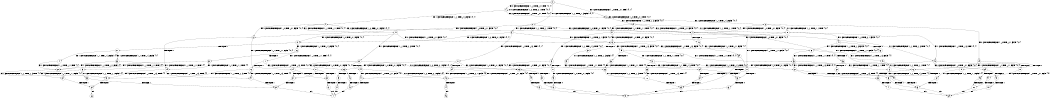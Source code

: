 digraph BCG {
size = "7, 10.5";
center = TRUE;
node [shape = circle];
0 [peripheries = 2];
0 -> 1 [label = "EX !0 !ATOMIC_EXCH_BRANCH (1, +0, TRUE, +0, 1, TRUE) !{0, 1}"];
0 -> 2 [label = "EX !1 !ATOMIC_EXCH_BRANCH (1, +1, TRUE, +1, 3, FALSE) !{0, 1}"];
0 -> 3 [label = "EX !0 !ATOMIC_EXCH_BRANCH (1, +0, TRUE, +0, 1, TRUE) !{0, 1}"];
1 -> 1 [label = "EX !0 !ATOMIC_EXCH_BRANCH (1, +0, TRUE, +0, 1, TRUE) !{0, 1}"];
1 -> 4 [label = "EX !1 !ATOMIC_EXCH_BRANCH (1, +1, TRUE, +1, 3, FALSE) !{0, 1}"];
1 -> 3 [label = "EX !0 !ATOMIC_EXCH_BRANCH (1, +0, TRUE, +0, 1, TRUE) !{0, 1}"];
2 -> 5 [label = "EX !1 !ATOMIC_EXCH_BRANCH (1, +1, TRUE, +1, 1, TRUE) !{0, 1}"];
2 -> 6 [label = "EX !0 !ATOMIC_EXCH_BRANCH (1, +0, TRUE, +0, 1, FALSE) !{0, 1}"];
2 -> 7 [label = "EX !0 !ATOMIC_EXCH_BRANCH (1, +0, TRUE, +0, 1, FALSE) !{0, 1}"];
3 -> 8 [label = "EX !1 !ATOMIC_EXCH_BRANCH (1, +1, TRUE, +1, 3, FALSE) !{0, 1}"];
3 -> 3 [label = "EX !0 !ATOMIC_EXCH_BRANCH (1, +0, TRUE, +0, 1, TRUE) !{0, 1}"];
3 -> 9 [label = "EX !1 !ATOMIC_EXCH_BRANCH (1, +1, TRUE, +1, 3, FALSE) !{0, 1}"];
4 -> 6 [label = "EX !0 !ATOMIC_EXCH_BRANCH (1, +0, TRUE, +0, 1, FALSE) !{0, 1}"];
4 -> 10 [label = "EX !1 !ATOMIC_EXCH_BRANCH (1, +1, TRUE, +1, 1, TRUE) !{0, 1}"];
4 -> 7 [label = "EX !0 !ATOMIC_EXCH_BRANCH (1, +0, TRUE, +0, 1, FALSE) !{0, 1}"];
5 -> 11 [label = "EX !1 !ATOMIC_EXCH_BRANCH (1, +1, TRUE, +1, 3, TRUE) !{0, 1}"];
5 -> 12 [label = "EX !0 !ATOMIC_EXCH_BRANCH (1, +0, TRUE, +0, 1, FALSE) !{0, 1}"];
5 -> 13 [label = "EX !0 !ATOMIC_EXCH_BRANCH (1, +0, TRUE, +0, 1, FALSE) !{0, 1}"];
6 -> 14 [label = "EX !1 !ATOMIC_EXCH_BRANCH (1, +1, TRUE, +1, 1, FALSE) !{0, 1}"];
6 -> 15 [label = "TERMINATE !0"];
7 -> 16 [label = "EX !1 !ATOMIC_EXCH_BRANCH (1, +1, TRUE, +1, 1, FALSE) !{0, 1}"];
7 -> 17 [label = "EX !1 !ATOMIC_EXCH_BRANCH (1, +1, TRUE, +1, 1, FALSE) !{0, 1}"];
7 -> 18 [label = "TERMINATE !0"];
8 -> 19 [label = "EX !0 !ATOMIC_EXCH_BRANCH (1, +0, TRUE, +0, 1, FALSE) !{0, 1}"];
8 -> 20 [label = "EX !1 !ATOMIC_EXCH_BRANCH (1, +1, TRUE, +1, 1, TRUE) !{0, 1}"];
8 -> 7 [label = "EX !0 !ATOMIC_EXCH_BRANCH (1, +0, TRUE, +0, 1, FALSE) !{0, 1}"];
9 -> 20 [label = "EX !1 !ATOMIC_EXCH_BRANCH (1, +1, TRUE, +1, 1, TRUE) !{0, 1}"];
9 -> 7 [label = "EX !0 !ATOMIC_EXCH_BRANCH (1, +0, TRUE, +0, 1, FALSE) !{0, 1}"];
9 -> 21 [label = "EX !1 !ATOMIC_EXCH_BRANCH (1, +1, TRUE, +1, 1, TRUE) !{0, 1}"];
10 -> 12 [label = "EX !0 !ATOMIC_EXCH_BRANCH (1, +0, TRUE, +0, 1, FALSE) !{0, 1}"];
10 -> 22 [label = "EX !1 !ATOMIC_EXCH_BRANCH (1, +1, TRUE, +1, 3, TRUE) !{0, 1}"];
10 -> 13 [label = "EX !0 !ATOMIC_EXCH_BRANCH (1, +0, TRUE, +0, 1, FALSE) !{0, 1}"];
11 -> 23 [label = "EX !0 !ATOMIC_EXCH_BRANCH (1, +0, TRUE, +0, 1, FALSE) !{0, 1}"];
11 -> 24 [label = "TERMINATE !1"];
11 -> 25 [label = "EX !0 !ATOMIC_EXCH_BRANCH (1, +0, TRUE, +0, 1, FALSE) !{0, 1}"];
12 -> 26 [label = "EX !1 !ATOMIC_EXCH_BRANCH (1, +1, TRUE, +1, 3, FALSE) !{0, 1}"];
12 -> 27 [label = "TERMINATE !0"];
13 -> 28 [label = "EX !1 !ATOMIC_EXCH_BRANCH (1, +1, TRUE, +1, 3, FALSE) !{0, 1}"];
13 -> 29 [label = "EX !1 !ATOMIC_EXCH_BRANCH (1, +1, TRUE, +1, 3, FALSE) !{0, 1}"];
13 -> 30 [label = "TERMINATE !0"];
14 -> 31 [label = "TERMINATE !0"];
14 -> 32 [label = "TERMINATE !1"];
15 -> 33 [label = "EX !1 !ATOMIC_EXCH_BRANCH (1, +1, TRUE, +1, 1, FALSE) !{1}"];
15 -> 34 [label = "EX !1 !ATOMIC_EXCH_BRANCH (1, +1, TRUE, +1, 1, FALSE) !{1}"];
16 -> 35 [label = "TERMINATE !0"];
16 -> 36 [label = "TERMINATE !1"];
17 -> 37 [label = "TERMINATE !0"];
17 -> 38 [label = "TERMINATE !1"];
18 -> 39 [label = "EX !1 !ATOMIC_EXCH_BRANCH (1, +1, TRUE, +1, 1, FALSE) !{1}"];
19 -> 16 [label = "EX !1 !ATOMIC_EXCH_BRANCH (1, +1, TRUE, +1, 1, FALSE) !{0, 1}"];
19 -> 40 [label = "TERMINATE !0"];
20 -> 41 [label = "EX !0 !ATOMIC_EXCH_BRANCH (1, +0, TRUE, +0, 1, FALSE) !{0, 1}"];
20 -> 42 [label = "EX !1 !ATOMIC_EXCH_BRANCH (1, +1, TRUE, +1, 3, TRUE) !{0, 1}"];
20 -> 13 [label = "EX !0 !ATOMIC_EXCH_BRANCH (1, +0, TRUE, +0, 1, FALSE) !{0, 1}"];
21 -> 42 [label = "EX !1 !ATOMIC_EXCH_BRANCH (1, +1, TRUE, +1, 3, TRUE) !{0, 1}"];
21 -> 13 [label = "EX !0 !ATOMIC_EXCH_BRANCH (1, +0, TRUE, +0, 1, FALSE) !{0, 1}"];
21 -> 43 [label = "EX !1 !ATOMIC_EXCH_BRANCH (1, +1, TRUE, +1, 3, TRUE) !{0, 1}"];
22 -> 23 [label = "EX !0 !ATOMIC_EXCH_BRANCH (1, +0, TRUE, +0, 1, FALSE) !{0, 1}"];
22 -> 44 [label = "TERMINATE !1"];
22 -> 25 [label = "EX !0 !ATOMIC_EXCH_BRANCH (1, +0, TRUE, +0, 1, FALSE) !{0, 1}"];
23 -> 45 [label = "TERMINATE !0"];
23 -> 46 [label = "TERMINATE !1"];
24 -> 47 [label = "EX !0 !ATOMIC_EXCH_BRANCH (1, +0, TRUE, +0, 1, FALSE) !{0}"];
24 -> 48 [label = "EX !0 !ATOMIC_EXCH_BRANCH (1, +0, TRUE, +0, 1, FALSE) !{0}"];
25 -> 49 [label = "TERMINATE !0"];
25 -> 50 [label = "TERMINATE !1"];
26 -> 51 [label = "EX !1 !ATOMIC_EXCH_BRANCH (1, +1, TRUE, +1, 1, TRUE) !{0, 1}"];
26 -> 52 [label = "TERMINATE !0"];
27 -> 53 [label = "EX !1 !ATOMIC_EXCH_BRANCH (1, +1, TRUE, +1, 3, FALSE) !{1}"];
27 -> 54 [label = "EX !1 !ATOMIC_EXCH_BRANCH (1, +1, TRUE, +1, 3, FALSE) !{1}"];
28 -> 55 [label = "EX !1 !ATOMIC_EXCH_BRANCH (1, +1, TRUE, +1, 1, TRUE) !{0, 1}"];
28 -> 56 [label = "TERMINATE !0"];
29 -> 55 [label = "EX !1 !ATOMIC_EXCH_BRANCH (1, +1, TRUE, +1, 1, TRUE) !{0, 1}"];
29 -> 57 [label = "EX !1 !ATOMIC_EXCH_BRANCH (1, +1, TRUE, +1, 1, TRUE) !{0, 1}"];
29 -> 58 [label = "TERMINATE !0"];
30 -> 59 [label = "EX !1 !ATOMIC_EXCH_BRANCH (1, +1, TRUE, +1, 3, FALSE) !{1}"];
31 -> 60 [label = "TERMINATE !1"];
32 -> 61 [label = "TERMINATE !0"];
33 -> 60 [label = "TERMINATE !1"];
34 -> 62 [label = "TERMINATE !1"];
35 -> 63 [label = "TERMINATE !1"];
36 -> 64 [label = "TERMINATE !0"];
37 -> 65 [label = "TERMINATE !1"];
38 -> 66 [label = "TERMINATE !0"];
39 -> 65 [label = "TERMINATE !1"];
40 -> 67 [label = "EX !1 !ATOMIC_EXCH_BRANCH (1, +1, TRUE, +1, 1, FALSE) !{1}"];
41 -> 28 [label = "EX !1 !ATOMIC_EXCH_BRANCH (1, +1, TRUE, +1, 3, FALSE) !{0, 1}"];
41 -> 68 [label = "TERMINATE !0"];
42 -> 69 [label = "EX !0 !ATOMIC_EXCH_BRANCH (1, +0, TRUE, +0, 1, FALSE) !{0, 1}"];
42 -> 70 [label = "TERMINATE !1"];
42 -> 25 [label = "EX !0 !ATOMIC_EXCH_BRANCH (1, +0, TRUE, +0, 1, FALSE) !{0, 1}"];
43 -> 25 [label = "EX !0 !ATOMIC_EXCH_BRANCH (1, +0, TRUE, +0, 1, FALSE) !{0, 1}"];
43 -> 71 [label = "TERMINATE !1"];
44 -> 47 [label = "EX !0 !ATOMIC_EXCH_BRANCH (1, +0, TRUE, +0, 1, FALSE) !{0}"];
44 -> 48 [label = "EX !0 !ATOMIC_EXCH_BRANCH (1, +0, TRUE, +0, 1, FALSE) !{0}"];
45 -> 72 [label = "TERMINATE !1"];
46 -> 73 [label = "TERMINATE !0"];
47 -> 73 [label = "TERMINATE !0"];
48 -> 74 [label = "TERMINATE !0"];
49 -> 75 [label = "TERMINATE !1"];
50 -> 76 [label = "TERMINATE !0"];
51 -> 77 [label = "EX !1 !ATOMIC_EXCH_BRANCH (1, +1, TRUE, +1, 3, TRUE) !{0, 1}"];
51 -> 78 [label = "TERMINATE !0"];
52 -> 79 [label = "EX !1 !ATOMIC_EXCH_BRANCH (1, +1, TRUE, +1, 1, TRUE) !{1}"];
52 -> 80 [label = "EX !1 !ATOMIC_EXCH_BRANCH (1, +1, TRUE, +1, 1, TRUE) !{1}"];
53 -> 79 [label = "EX !1 !ATOMIC_EXCH_BRANCH (1, +1, TRUE, +1, 1, TRUE) !{1}"];
53 -> 80 [label = "EX !1 !ATOMIC_EXCH_BRANCH (1, +1, TRUE, +1, 1, TRUE) !{1}"];
54 -> 80 [label = "EX !1 !ATOMIC_EXCH_BRANCH (1, +1, TRUE, +1, 1, TRUE) !{1}"];
55 -> 81 [label = "EX !1 !ATOMIC_EXCH_BRANCH (1, +1, TRUE, +1, 3, TRUE) !{0, 1}"];
55 -> 82 [label = "TERMINATE !0"];
56 -> 83 [label = "EX !1 !ATOMIC_EXCH_BRANCH (1, +1, TRUE, +1, 1, TRUE) !{1}"];
57 -> 81 [label = "EX !1 !ATOMIC_EXCH_BRANCH (1, +1, TRUE, +1, 3, TRUE) !{0, 1}"];
57 -> 84 [label = "EX !1 !ATOMIC_EXCH_BRANCH (1, +1, TRUE, +1, 3, TRUE) !{0, 1}"];
57 -> 85 [label = "TERMINATE !0"];
58 -> 86 [label = "EX !1 !ATOMIC_EXCH_BRANCH (1, +1, TRUE, +1, 1, TRUE) !{1}"];
59 -> 86 [label = "EX !1 !ATOMIC_EXCH_BRANCH (1, +1, TRUE, +1, 1, TRUE) !{1}"];
60 -> 87 [label = "exit"];
61 -> 87 [label = "exit"];
62 -> 88 [label = "exit"];
63 -> 89 [label = "exit"];
64 -> 89 [label = "exit"];
65 -> 90 [label = "exit"];
66 -> 90 [label = "exit"];
67 -> 63 [label = "TERMINATE !1"];
68 -> 91 [label = "EX !1 !ATOMIC_EXCH_BRANCH (1, +1, TRUE, +1, 3, FALSE) !{1}"];
69 -> 92 [label = "TERMINATE !0"];
69 -> 93 [label = "TERMINATE !1"];
70 -> 94 [label = "EX !0 !ATOMIC_EXCH_BRANCH (1, +0, TRUE, +0, 1, FALSE) !{0}"];
71 -> 95 [label = "EX !0 !ATOMIC_EXCH_BRANCH (1, +0, TRUE, +0, 1, FALSE) !{0}"];
72 -> 87 [label = "exit"];
73 -> 87 [label = "exit"];
74 -> 96 [label = "exit"];
75 -> 90 [label = "exit"];
76 -> 90 [label = "exit"];
77 -> 31 [label = "TERMINATE !0"];
77 -> 32 [label = "TERMINATE !1"];
78 -> 97 [label = "EX !1 !ATOMIC_EXCH_BRANCH (1, +1, TRUE, +1, 3, TRUE) !{1}"];
78 -> 98 [label = "EX !1 !ATOMIC_EXCH_BRANCH (1, +1, TRUE, +1, 3, TRUE) !{1}"];
79 -> 97 [label = "EX !1 !ATOMIC_EXCH_BRANCH (1, +1, TRUE, +1, 3, TRUE) !{1}"];
79 -> 98 [label = "EX !1 !ATOMIC_EXCH_BRANCH (1, +1, TRUE, +1, 3, TRUE) !{1}"];
80 -> 98 [label = "EX !1 !ATOMIC_EXCH_BRANCH (1, +1, TRUE, +1, 3, TRUE) !{1}"];
81 -> 35 [label = "TERMINATE !0"];
81 -> 36 [label = "TERMINATE !1"];
82 -> 99 [label = "EX !1 !ATOMIC_EXCH_BRANCH (1, +1, TRUE, +1, 3, TRUE) !{1}"];
83 -> 99 [label = "EX !1 !ATOMIC_EXCH_BRANCH (1, +1, TRUE, +1, 3, TRUE) !{1}"];
84 -> 37 [label = "TERMINATE !0"];
84 -> 38 [label = "TERMINATE !1"];
85 -> 100 [label = "EX !1 !ATOMIC_EXCH_BRANCH (1, +1, TRUE, +1, 3, TRUE) !{1}"];
86 -> 100 [label = "EX !1 !ATOMIC_EXCH_BRANCH (1, +1, TRUE, +1, 3, TRUE) !{1}"];
91 -> 83 [label = "EX !1 !ATOMIC_EXCH_BRANCH (1, +1, TRUE, +1, 1, TRUE) !{1}"];
92 -> 101 [label = "TERMINATE !1"];
93 -> 102 [label = "TERMINATE !0"];
94 -> 102 [label = "TERMINATE !0"];
95 -> 76 [label = "TERMINATE !0"];
97 -> 60 [label = "TERMINATE !1"];
98 -> 62 [label = "TERMINATE !1"];
99 -> 63 [label = "TERMINATE !1"];
100 -> 65 [label = "TERMINATE !1"];
101 -> 89 [label = "exit"];
102 -> 89 [label = "exit"];
}
